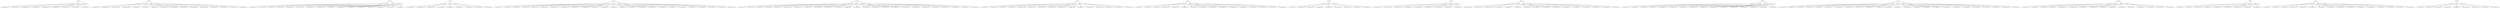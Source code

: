 strict digraph  {
"(0, 2)";
"down__(0, 2)";
"(1, 2)__down__(0, 2)";
"(0, 3)__down__(0, 2)";
"(0, 2)__down__(0, 2)";
"right__(0, 2)";
"(1, 2)__right__(0, 2)";
"(0, 3)__right__(0, 2)";
"(0, 2)__right__(0, 2)";
"stay__(0, 2)";
"(1, 2)__stay__(0, 2)";
"(0, 3)__stay__(0, 2)";
"(0, 2)__stay__(0, 2)";
"(0, 3)";
"down__(0, 3)";
"(1, 3)__down__(0, 3)";
"(0, 2)__down__(0, 3)";
"(0, 4)__down__(0, 3)";
"(0, 3)__down__(0, 3)";
"left__(0, 3)";
"(1, 3)__left__(0, 3)";
"(0, 2)__left__(0, 3)";
"(0, 4)__left__(0, 3)";
"(0, 3)__left__(0, 3)";
"right__(0, 3)";
"(1, 3)__right__(0, 3)";
"(0, 2)__right__(0, 3)";
"(0, 4)__right__(0, 3)";
"(0, 3)__right__(0, 3)";
"stay__(0, 3)";
"(1, 3)__stay__(0, 3)";
"(0, 2)__stay__(0, 3)";
"(0, 4)__stay__(0, 3)";
"(0, 3)__stay__(0, 3)";
"(1, 2)";
"up__(1, 2)";
"(0, 2)__up__(1, 2)";
"(2, 2)__up__(1, 2)";
"(1, 3)__up__(1, 2)";
"(1, 2)__up__(1, 2)";
"down__(1, 2)";
"(0, 2)__down__(1, 2)";
"(2, 2)__down__(1, 2)";
"(1, 3)__down__(1, 2)";
"(1, 2)__down__(1, 2)";
"right__(1, 2)";
"(0, 2)__right__(1, 2)";
"(2, 2)__right__(1, 2)";
"(1, 3)__right__(1, 2)";
"(1, 2)__right__(1, 2)";
"stay__(1, 2)";
"(0, 2)__stay__(1, 2)";
"(2, 2)__stay__(1, 2)";
"(1, 3)__stay__(1, 2)";
"(1, 2)__stay__(1, 2)";
"(0, 4)";
"down__(0, 4)";
"(1, 4)__down__(0, 4)";
"(0, 3)__down__(0, 4)";
"(0, 4)__down__(0, 4)";
"left__(0, 4)";
"(1, 4)__left__(0, 4)";
"(0, 3)__left__(0, 4)";
"(0, 4)__left__(0, 4)";
"stay__(0, 4)";
"(1, 4)__stay__(0, 4)";
"(0, 3)__stay__(0, 4)";
"(0, 4)__stay__(0, 4)";
"(1, 3)";
"up__(1, 3)";
"(0, 3)__up__(1, 3)";
"(2, 3)__up__(1, 3)";
"(1, 2)__up__(1, 3)";
"(1, 4)__up__(1, 3)";
"(1, 3)__up__(1, 3)";
"down__(1, 3)";
"(0, 3)__down__(1, 3)";
"(2, 3)__down__(1, 3)";
"(1, 2)__down__(1, 3)";
"(1, 4)__down__(1, 3)";
"(1, 3)__down__(1, 3)";
"left__(1, 3)";
"(0, 3)__left__(1, 3)";
"(2, 3)__left__(1, 3)";
"(1, 2)__left__(1, 3)";
"(1, 4)__left__(1, 3)";
"(1, 3)__left__(1, 3)";
"right__(1, 3)";
"(0, 3)__right__(1, 3)";
"(2, 3)__right__(1, 3)";
"(1, 2)__right__(1, 3)";
"(1, 4)__right__(1, 3)";
"(1, 3)__right__(1, 3)";
"stay__(1, 3)";
"(0, 3)__stay__(1, 3)";
"(2, 3)__stay__(1, 3)";
"(1, 2)__stay__(1, 3)";
"(1, 4)__stay__(1, 3)";
"(1, 3)__stay__(1, 3)";
"(2, 2)";
"up__(2, 2)";
"(1, 2)__up__(2, 2)";
"(3, 2)__up__(2, 2)";
"(2, 1)__up__(2, 2)";
"(2, 3)__up__(2, 2)";
"(2, 2)__up__(2, 2)";
"down__(2, 2)";
"(1, 2)__down__(2, 2)";
"(3, 2)__down__(2, 2)";
"(2, 1)__down__(2, 2)";
"(2, 3)__down__(2, 2)";
"(2, 2)__down__(2, 2)";
"left__(2, 2)";
"(1, 2)__left__(2, 2)";
"(3, 2)__left__(2, 2)";
"(2, 1)__left__(2, 2)";
"(2, 3)__left__(2, 2)";
"(2, 2)__left__(2, 2)";
"right__(2, 2)";
"(1, 2)__right__(2, 2)";
"(3, 2)__right__(2, 2)";
"(2, 1)__right__(2, 2)";
"(2, 3)__right__(2, 2)";
"(2, 2)__right__(2, 2)";
"stay__(2, 2)";
"(1, 2)__stay__(2, 2)";
"(3, 2)__stay__(2, 2)";
"(2, 1)__stay__(2, 2)";
"(2, 3)__stay__(2, 2)";
"(2, 2)__stay__(2, 2)";
"(1, 4)";
"up__(1, 4)";
"(0, 4)__up__(1, 4)";
"(2, 4)__up__(1, 4)";
"(1, 3)__up__(1, 4)";
"(1, 4)__up__(1, 4)";
"down__(1, 4)";
"(0, 4)__down__(1, 4)";
"(2, 4)__down__(1, 4)";
"(1, 3)__down__(1, 4)";
"(1, 4)__down__(1, 4)";
"left__(1, 4)";
"(0, 4)__left__(1, 4)";
"(2, 4)__left__(1, 4)";
"(1, 3)__left__(1, 4)";
"(1, 4)__left__(1, 4)";
"stay__(1, 4)";
"(0, 4)__stay__(1, 4)";
"(2, 4)__stay__(1, 4)";
"(1, 3)__stay__(1, 4)";
"(1, 4)__stay__(1, 4)";
"(2, 3)";
"up__(2, 3)";
"(1, 3)__up__(2, 3)";
"(2, 2)__up__(2, 3)";
"(2, 4)__up__(2, 3)";
"(2, 3)__up__(2, 3)";
"left__(2, 3)";
"(1, 3)__left__(2, 3)";
"(2, 2)__left__(2, 3)";
"(2, 4)__left__(2, 3)";
"(2, 3)__left__(2, 3)";
"right__(2, 3)";
"(1, 3)__right__(2, 3)";
"(2, 2)__right__(2, 3)";
"(2, 4)__right__(2, 3)";
"(2, 3)__right__(2, 3)";
"stay__(2, 3)";
"(1, 3)__stay__(2, 3)";
"(2, 2)__stay__(2, 3)";
"(2, 4)__stay__(2, 3)";
"(2, 3)__stay__(2, 3)";
"(2, 4)";
"up__(2, 4)";
"(1, 4)__up__(2, 4)";
"(2, 3)__up__(2, 4)";
"(2, 4)__up__(2, 4)";
"left__(2, 4)";
"(1, 4)__left__(2, 4)";
"(2, 3)__left__(2, 4)";
"(2, 4)__left__(2, 4)";
"stay__(2, 4)";
"(1, 4)__stay__(2, 4)";
"(2, 3)__stay__(2, 4)";
"(2, 4)__stay__(2, 4)";
"(2, 0)";
"down__(2, 0)";
"(3, 0)__down__(2, 0)";
"(2, 1)__down__(2, 0)";
"(2, 0)__down__(2, 0)";
"right__(2, 0)";
"(3, 0)__right__(2, 0)";
"(2, 1)__right__(2, 0)";
"(2, 0)__right__(2, 0)";
"stay__(2, 0)";
"(3, 0)__stay__(2, 0)";
"(2, 1)__stay__(2, 0)";
"(2, 0)__stay__(2, 0)";
"(2, 1)";
"down__(2, 1)";
"(3, 1)__down__(2, 1)";
"(2, 0)__down__(2, 1)";
"(2, 2)__down__(2, 1)";
"(2, 1)__down__(2, 1)";
"left__(2, 1)";
"(3, 1)__left__(2, 1)";
"(2, 0)__left__(2, 1)";
"(2, 2)__left__(2, 1)";
"(2, 1)__left__(2, 1)";
"right__(2, 1)";
"(3, 1)__right__(2, 1)";
"(2, 0)__right__(2, 1)";
"(2, 2)__right__(2, 1)";
"(2, 1)__right__(2, 1)";
"stay__(2, 1)";
"(3, 1)__stay__(2, 1)";
"(2, 0)__stay__(2, 1)";
"(2, 2)__stay__(2, 1)";
"(2, 1)__stay__(2, 1)";
"(3, 0)";
"up__(3, 0)";
"(2, 0)__up__(3, 0)";
"(4, 0)__up__(3, 0)";
"(3, 1)__up__(3, 0)";
"(3, 0)__up__(3, 0)";
"down__(3, 0)";
"(2, 0)__down__(3, 0)";
"(4, 0)__down__(3, 0)";
"(3, 1)__down__(3, 0)";
"(3, 0)__down__(3, 0)";
"right__(3, 0)";
"(2, 0)__right__(3, 0)";
"(4, 0)__right__(3, 0)";
"(3, 1)__right__(3, 0)";
"(3, 0)__right__(3, 0)";
"stay__(3, 0)";
"(2, 0)__stay__(3, 0)";
"(4, 0)__stay__(3, 0)";
"(3, 1)__stay__(3, 0)";
"(3, 0)__stay__(3, 0)";
"(3, 1)";
"up__(3, 1)";
"(2, 1)__up__(3, 1)";
"(4, 1)__up__(3, 1)";
"(3, 0)__up__(3, 1)";
"(3, 2)__up__(3, 1)";
"(3, 1)__up__(3, 1)";
"down__(3, 1)";
"(2, 1)__down__(3, 1)";
"(4, 1)__down__(3, 1)";
"(3, 0)__down__(3, 1)";
"(3, 2)__down__(3, 1)";
"(3, 1)__down__(3, 1)";
"left__(3, 1)";
"(2, 1)__left__(3, 1)";
"(4, 1)__left__(3, 1)";
"(3, 0)__left__(3, 1)";
"(3, 2)__left__(3, 1)";
"(3, 1)__left__(3, 1)";
"right__(3, 1)";
"(2, 1)__right__(3, 1)";
"(4, 1)__right__(3, 1)";
"(3, 0)__right__(3, 1)";
"(3, 2)__right__(3, 1)";
"(3, 1)__right__(3, 1)";
"stay__(3, 1)";
"(2, 1)__stay__(3, 1)";
"(4, 1)__stay__(3, 1)";
"(3, 0)__stay__(3, 1)";
"(3, 2)__stay__(3, 1)";
"(3, 1)__stay__(3, 1)";
"(3, 2)";
"up__(3, 2)";
"(2, 2)__up__(3, 2)";
"(4, 2)__up__(3, 2)";
"(3, 1)__up__(3, 2)";
"(3, 2)__up__(3, 2)";
"down__(3, 2)";
"(2, 2)__down__(3, 2)";
"(4, 2)__down__(3, 2)";
"(3, 1)__down__(3, 2)";
"(3, 2)__down__(3, 2)";
"left__(3, 2)";
"(2, 2)__left__(3, 2)";
"(4, 2)__left__(3, 2)";
"(3, 1)__left__(3, 2)";
"(3, 2)__left__(3, 2)";
"stay__(3, 2)";
"(2, 2)__stay__(3, 2)";
"(4, 2)__stay__(3, 2)";
"(3, 1)__stay__(3, 2)";
"(3, 2)__stay__(3, 2)";
"(4, 0)";
"up__(4, 0)";
"(3, 0)__up__(4, 0)";
"(4, 1)__up__(4, 0)";
"(4, 0)__up__(4, 0)";
"right__(4, 0)";
"(3, 0)__right__(4, 0)";
"(4, 1)__right__(4, 0)";
"(4, 0)__right__(4, 0)";
"stay__(4, 0)";
"(3, 0)__stay__(4, 0)";
"(4, 1)__stay__(4, 0)";
"(4, 0)__stay__(4, 0)";
"(4, 1)";
"up__(4, 1)";
"(3, 1)__up__(4, 1)";
"(4, 0)__up__(4, 1)";
"(4, 2)__up__(4, 1)";
"(4, 1)__up__(4, 1)";
"left__(4, 1)";
"(3, 1)__left__(4, 1)";
"(4, 0)__left__(4, 1)";
"(4, 2)__left__(4, 1)";
"(4, 1)__left__(4, 1)";
"right__(4, 1)";
"(3, 1)__right__(4, 1)";
"(4, 0)__right__(4, 1)";
"(4, 2)__right__(4, 1)";
"(4, 1)__right__(4, 1)";
"stay__(4, 1)";
"(3, 1)__stay__(4, 1)";
"(4, 0)__stay__(4, 1)";
"(4, 2)__stay__(4, 1)";
"(4, 1)__stay__(4, 1)";
"(4, 2)";
"up__(4, 2)";
"(3, 2)__up__(4, 2)";
"(4, 1)__up__(4, 2)";
"(4, 2)__up__(4, 2)";
"left__(4, 2)";
"(3, 2)__left__(4, 2)";
"(4, 1)__left__(4, 2)";
"(4, 2)__left__(4, 2)";
"stay__(4, 2)";
"(3, 2)__stay__(4, 2)";
"(4, 1)__stay__(4, 2)";
"(4, 2)__stay__(4, 2)";
"(0, 2)" -> "down__(0, 2)";
"(0, 2)" -> "right__(0, 2)";
"(0, 2)" -> "stay__(0, 2)";
"down__(0, 2)" -> "(1, 2)__down__(0, 2)"  [weight="0.8"];
"down__(0, 2)" -> "(0, 3)__down__(0, 2)"  [weight="0.0"];
"down__(0, 2)" -> "(0, 2)__down__(0, 2)"  [weight="0.2"];
"right__(0, 2)" -> "(1, 2)__right__(0, 2)"  [weight="0.0"];
"right__(0, 2)" -> "(0, 3)__right__(0, 2)"  [weight="0.8"];
"right__(0, 2)" -> "(0, 2)__right__(0, 2)"  [weight="0.2"];
"stay__(0, 2)" -> "(1, 2)__stay__(0, 2)"  [weight="0.0"];
"stay__(0, 2)" -> "(0, 3)__stay__(0, 2)"  [weight="0.0"];
"stay__(0, 2)" -> "(0, 2)__stay__(0, 2)"  [weight="1.0"];
"(0, 3)" -> "down__(0, 3)";
"(0, 3)" -> "left__(0, 3)";
"(0, 3)" -> "right__(0, 3)";
"(0, 3)" -> "stay__(0, 3)";
"down__(0, 3)" -> "(1, 3)__down__(0, 3)"  [weight="0.8"];
"down__(0, 3)" -> "(0, 2)__down__(0, 3)"  [weight="0.2"];
"down__(0, 3)" -> "(0, 4)__down__(0, 3)"  [weight="0.0"];
"down__(0, 3)" -> "(0, 3)__down__(0, 3)"  [weight="0.0"];
"left__(0, 3)" -> "(1, 3)__left__(0, 3)"  [weight="0.0"];
"left__(0, 3)" -> "(0, 2)__left__(0, 3)"  [weight="1.0"];
"left__(0, 3)" -> "(0, 4)__left__(0, 3)"  [weight="0.0"];
"left__(0, 3)" -> "(0, 3)__left__(0, 3)"  [weight="0.0"];
"right__(0, 3)" -> "(1, 3)__right__(0, 3)"  [weight="0.0"];
"right__(0, 3)" -> "(0, 2)__right__(0, 3)"  [weight="0.2"];
"right__(0, 3)" -> "(0, 4)__right__(0, 3)"  [weight="0.8"];
"right__(0, 3)" -> "(0, 3)__right__(0, 3)"  [weight="0.0"];
"stay__(0, 3)" -> "(1, 3)__stay__(0, 3)"  [weight="0.0"];
"stay__(0, 3)" -> "(0, 2)__stay__(0, 3)"  [weight="0.2"];
"stay__(0, 3)" -> "(0, 4)__stay__(0, 3)"  [weight="0.0"];
"stay__(0, 3)" -> "(0, 3)__stay__(0, 3)"  [weight="0.8"];
"(1, 2)" -> "up__(1, 2)";
"(1, 2)" -> "down__(1, 2)";
"(1, 2)" -> "right__(1, 2)";
"(1, 2)" -> "stay__(1, 2)";
"up__(1, 2)" -> "(0, 2)__up__(1, 2)"  [weight="0.8"];
"up__(1, 2)" -> "(2, 2)__up__(1, 2)"  [weight="0.0"];
"up__(1, 2)" -> "(1, 3)__up__(1, 2)"  [weight="0.0"];
"up__(1, 2)" -> "(1, 2)__up__(1, 2)"  [weight="0.2"];
"down__(1, 2)" -> "(0, 2)__down__(1, 2)"  [weight="0.0"];
"down__(1, 2)" -> "(2, 2)__down__(1, 2)"  [weight="0.8"];
"down__(1, 2)" -> "(1, 3)__down__(1, 2)"  [weight="0.0"];
"down__(1, 2)" -> "(1, 2)__down__(1, 2)"  [weight="0.2"];
"right__(1, 2)" -> "(0, 2)__right__(1, 2)"  [weight="0.0"];
"right__(1, 2)" -> "(2, 2)__right__(1, 2)"  [weight="0.0"];
"right__(1, 2)" -> "(1, 3)__right__(1, 2)"  [weight="0.8"];
"right__(1, 2)" -> "(1, 2)__right__(1, 2)"  [weight="0.2"];
"stay__(1, 2)" -> "(0, 2)__stay__(1, 2)"  [weight="0.0"];
"stay__(1, 2)" -> "(2, 2)__stay__(1, 2)"  [weight="0.0"];
"stay__(1, 2)" -> "(1, 3)__stay__(1, 2)"  [weight="0.0"];
"stay__(1, 2)" -> "(1, 2)__stay__(1, 2)"  [weight="1.0"];
"(0, 4)" -> "down__(0, 4)";
"(0, 4)" -> "left__(0, 4)";
"(0, 4)" -> "stay__(0, 4)";
"down__(0, 4)" -> "(1, 4)__down__(0, 4)"  [weight="0.8"];
"down__(0, 4)" -> "(0, 3)__down__(0, 4)"  [weight="0.2"];
"down__(0, 4)" -> "(0, 4)__down__(0, 4)"  [weight="0.0"];
"left__(0, 4)" -> "(1, 4)__left__(0, 4)"  [weight="0.0"];
"left__(0, 4)" -> "(0, 3)__left__(0, 4)"  [weight="1.0"];
"left__(0, 4)" -> "(0, 4)__left__(0, 4)"  [weight="0.0"];
"stay__(0, 4)" -> "(1, 4)__stay__(0, 4)"  [weight="0.0"];
"stay__(0, 4)" -> "(0, 3)__stay__(0, 4)"  [weight="0.2"];
"stay__(0, 4)" -> "(0, 4)__stay__(0, 4)"  [weight="0.8"];
"(1, 3)" -> "up__(1, 3)";
"(1, 3)" -> "down__(1, 3)";
"(1, 3)" -> "left__(1, 3)";
"(1, 3)" -> "right__(1, 3)";
"(1, 3)" -> "stay__(1, 3)";
"up__(1, 3)" -> "(0, 3)__up__(1, 3)"  [weight="0.8"];
"up__(1, 3)" -> "(2, 3)__up__(1, 3)"  [weight="0.0"];
"up__(1, 3)" -> "(1, 2)__up__(1, 3)"  [weight="0.2"];
"up__(1, 3)" -> "(1, 4)__up__(1, 3)"  [weight="0.0"];
"up__(1, 3)" -> "(1, 3)__up__(1, 3)"  [weight="0.0"];
"down__(1, 3)" -> "(0, 3)__down__(1, 3)"  [weight="0.0"];
"down__(1, 3)" -> "(2, 3)__down__(1, 3)"  [weight="0.8"];
"down__(1, 3)" -> "(1, 2)__down__(1, 3)"  [weight="0.2"];
"down__(1, 3)" -> "(1, 4)__down__(1, 3)"  [weight="0.0"];
"down__(1, 3)" -> "(1, 3)__down__(1, 3)"  [weight="0.0"];
"left__(1, 3)" -> "(0, 3)__left__(1, 3)"  [weight="0.0"];
"left__(1, 3)" -> "(2, 3)__left__(1, 3)"  [weight="0.0"];
"left__(1, 3)" -> "(1, 2)__left__(1, 3)"  [weight="1.0"];
"left__(1, 3)" -> "(1, 4)__left__(1, 3)"  [weight="0.0"];
"left__(1, 3)" -> "(1, 3)__left__(1, 3)"  [weight="0.0"];
"right__(1, 3)" -> "(0, 3)__right__(1, 3)"  [weight="0.0"];
"right__(1, 3)" -> "(2, 3)__right__(1, 3)"  [weight="0.0"];
"right__(1, 3)" -> "(1, 2)__right__(1, 3)"  [weight="0.2"];
"right__(1, 3)" -> "(1, 4)__right__(1, 3)"  [weight="0.8"];
"right__(1, 3)" -> "(1, 3)__right__(1, 3)"  [weight="0.0"];
"stay__(1, 3)" -> "(0, 3)__stay__(1, 3)"  [weight="0.0"];
"stay__(1, 3)" -> "(2, 3)__stay__(1, 3)"  [weight="0.0"];
"stay__(1, 3)" -> "(1, 2)__stay__(1, 3)"  [weight="0.2"];
"stay__(1, 3)" -> "(1, 4)__stay__(1, 3)"  [weight="0.0"];
"stay__(1, 3)" -> "(1, 3)__stay__(1, 3)"  [weight="0.8"];
"(2, 2)" -> "up__(2, 2)";
"(2, 2)" -> "down__(2, 2)";
"(2, 2)" -> "left__(2, 2)";
"(2, 2)" -> "right__(2, 2)";
"(2, 2)" -> "stay__(2, 2)";
"up__(2, 2)" -> "(1, 2)__up__(2, 2)"  [weight="0.8"];
"up__(2, 2)" -> "(3, 2)__up__(2, 2)"  [weight="0.0"];
"up__(2, 2)" -> "(2, 1)__up__(2, 2)"  [weight="0.2"];
"up__(2, 2)" -> "(2, 3)__up__(2, 2)"  [weight="0.0"];
"up__(2, 2)" -> "(2, 2)__up__(2, 2)"  [weight="0.0"];
"down__(2, 2)" -> "(1, 2)__down__(2, 2)"  [weight="0.0"];
"down__(2, 2)" -> "(3, 2)__down__(2, 2)"  [weight="0.8"];
"down__(2, 2)" -> "(2, 1)__down__(2, 2)"  [weight="0.2"];
"down__(2, 2)" -> "(2, 3)__down__(2, 2)"  [weight="0.0"];
"down__(2, 2)" -> "(2, 2)__down__(2, 2)"  [weight="0.0"];
"left__(2, 2)" -> "(1, 2)__left__(2, 2)"  [weight="0.0"];
"left__(2, 2)" -> "(3, 2)__left__(2, 2)"  [weight="0.0"];
"left__(2, 2)" -> "(2, 1)__left__(2, 2)"  [weight="1.0"];
"left__(2, 2)" -> "(2, 3)__left__(2, 2)"  [weight="0.0"];
"left__(2, 2)" -> "(2, 2)__left__(2, 2)"  [weight="0.0"];
"right__(2, 2)" -> "(1, 2)__right__(2, 2)"  [weight="0.0"];
"right__(2, 2)" -> "(3, 2)__right__(2, 2)"  [weight="0.0"];
"right__(2, 2)" -> "(2, 1)__right__(2, 2)"  [weight="0.2"];
"right__(2, 2)" -> "(2, 3)__right__(2, 2)"  [weight="0.8"];
"right__(2, 2)" -> "(2, 2)__right__(2, 2)"  [weight="0.0"];
"stay__(2, 2)" -> "(1, 2)__stay__(2, 2)"  [weight="0.0"];
"stay__(2, 2)" -> "(3, 2)__stay__(2, 2)"  [weight="0.0"];
"stay__(2, 2)" -> "(2, 1)__stay__(2, 2)"  [weight="0.2"];
"stay__(2, 2)" -> "(2, 3)__stay__(2, 2)"  [weight="0.0"];
"stay__(2, 2)" -> "(2, 2)__stay__(2, 2)"  [weight="0.8"];
"(1, 4)" -> "up__(1, 4)";
"(1, 4)" -> "down__(1, 4)";
"(1, 4)" -> "left__(1, 4)";
"(1, 4)" -> "stay__(1, 4)";
"up__(1, 4)" -> "(0, 4)__up__(1, 4)"  [weight="0.8"];
"up__(1, 4)" -> "(2, 4)__up__(1, 4)"  [weight="0.0"];
"up__(1, 4)" -> "(1, 3)__up__(1, 4)"  [weight="0.2"];
"up__(1, 4)" -> "(1, 4)__up__(1, 4)"  [weight="0.0"];
"down__(1, 4)" -> "(0, 4)__down__(1, 4)"  [weight="0.0"];
"down__(1, 4)" -> "(2, 4)__down__(1, 4)"  [weight="0.8"];
"down__(1, 4)" -> "(1, 3)__down__(1, 4)"  [weight="0.2"];
"down__(1, 4)" -> "(1, 4)__down__(1, 4)"  [weight="0.0"];
"left__(1, 4)" -> "(0, 4)__left__(1, 4)"  [weight="0.0"];
"left__(1, 4)" -> "(2, 4)__left__(1, 4)"  [weight="0.0"];
"left__(1, 4)" -> "(1, 3)__left__(1, 4)"  [weight="1.0"];
"left__(1, 4)" -> "(1, 4)__left__(1, 4)"  [weight="0.0"];
"stay__(1, 4)" -> "(0, 4)__stay__(1, 4)"  [weight="0.0"];
"stay__(1, 4)" -> "(2, 4)__stay__(1, 4)"  [weight="0.0"];
"stay__(1, 4)" -> "(1, 3)__stay__(1, 4)"  [weight="0.2"];
"stay__(1, 4)" -> "(1, 4)__stay__(1, 4)"  [weight="0.8"];
"(2, 3)" -> "up__(2, 3)";
"(2, 3)" -> "left__(2, 3)";
"(2, 3)" -> "right__(2, 3)";
"(2, 3)" -> "stay__(2, 3)";
"up__(2, 3)" -> "(1, 3)__up__(2, 3)"  [weight="0.8"];
"up__(2, 3)" -> "(2, 2)__up__(2, 3)"  [weight="0.2"];
"up__(2, 3)" -> "(2, 4)__up__(2, 3)"  [weight="0.0"];
"up__(2, 3)" -> "(2, 3)__up__(2, 3)"  [weight="0.0"];
"left__(2, 3)" -> "(1, 3)__left__(2, 3)"  [weight="0.0"];
"left__(2, 3)" -> "(2, 2)__left__(2, 3)"  [weight="1.0"];
"left__(2, 3)" -> "(2, 4)__left__(2, 3)"  [weight="0.0"];
"left__(2, 3)" -> "(2, 3)__left__(2, 3)"  [weight="0.0"];
"right__(2, 3)" -> "(1, 3)__right__(2, 3)"  [weight="0.0"];
"right__(2, 3)" -> "(2, 2)__right__(2, 3)"  [weight="0.2"];
"right__(2, 3)" -> "(2, 4)__right__(2, 3)"  [weight="0.8"];
"right__(2, 3)" -> "(2, 3)__right__(2, 3)"  [weight="0.0"];
"stay__(2, 3)" -> "(1, 3)__stay__(2, 3)"  [weight="0.0"];
"stay__(2, 3)" -> "(2, 2)__stay__(2, 3)"  [weight="0.2"];
"stay__(2, 3)" -> "(2, 4)__stay__(2, 3)"  [weight="0.0"];
"stay__(2, 3)" -> "(2, 3)__stay__(2, 3)"  [weight="0.8"];
"(2, 4)" -> "up__(2, 4)";
"(2, 4)" -> "left__(2, 4)";
"(2, 4)" -> "stay__(2, 4)";
"up__(2, 4)" -> "(1, 4)__up__(2, 4)"  [weight="0.8"];
"up__(2, 4)" -> "(2, 3)__up__(2, 4)"  [weight="0.2"];
"up__(2, 4)" -> "(2, 4)__up__(2, 4)"  [weight="0.0"];
"left__(2, 4)" -> "(1, 4)__left__(2, 4)"  [weight="0.0"];
"left__(2, 4)" -> "(2, 3)__left__(2, 4)"  [weight="1.0"];
"left__(2, 4)" -> "(2, 4)__left__(2, 4)"  [weight="0.0"];
"stay__(2, 4)" -> "(1, 4)__stay__(2, 4)"  [weight="0.0"];
"stay__(2, 4)" -> "(2, 3)__stay__(2, 4)"  [weight="0.2"];
"stay__(2, 4)" -> "(2, 4)__stay__(2, 4)"  [weight="0.8"];
"(2, 0)" -> "down__(2, 0)";
"(2, 0)" -> "right__(2, 0)";
"(2, 0)" -> "stay__(2, 0)";
"down__(2, 0)" -> "(3, 0)__down__(2, 0)"  [weight="0.8"];
"down__(2, 0)" -> "(2, 1)__down__(2, 0)"  [weight="0.0"];
"down__(2, 0)" -> "(2, 0)__down__(2, 0)"  [weight="0.2"];
"right__(2, 0)" -> "(3, 0)__right__(2, 0)"  [weight="0.0"];
"right__(2, 0)" -> "(2, 1)__right__(2, 0)"  [weight="0.8"];
"right__(2, 0)" -> "(2, 0)__right__(2, 0)"  [weight="0.2"];
"stay__(2, 0)" -> "(3, 0)__stay__(2, 0)"  [weight="0.0"];
"stay__(2, 0)" -> "(2, 1)__stay__(2, 0)"  [weight="0.0"];
"stay__(2, 0)" -> "(2, 0)__stay__(2, 0)"  [weight="1.0"];
"(2, 1)" -> "down__(2, 1)";
"(2, 1)" -> "left__(2, 1)";
"(2, 1)" -> "right__(2, 1)";
"(2, 1)" -> "stay__(2, 1)";
"down__(2, 1)" -> "(3, 1)__down__(2, 1)"  [weight="0.8"];
"down__(2, 1)" -> "(2, 0)__down__(2, 1)"  [weight="0.2"];
"down__(2, 1)" -> "(2, 2)__down__(2, 1)"  [weight="0.0"];
"down__(2, 1)" -> "(2, 1)__down__(2, 1)"  [weight="0.0"];
"left__(2, 1)" -> "(3, 1)__left__(2, 1)"  [weight="0.0"];
"left__(2, 1)" -> "(2, 0)__left__(2, 1)"  [weight="1.0"];
"left__(2, 1)" -> "(2, 2)__left__(2, 1)"  [weight="0.0"];
"left__(2, 1)" -> "(2, 1)__left__(2, 1)"  [weight="0.0"];
"right__(2, 1)" -> "(3, 1)__right__(2, 1)"  [weight="0.0"];
"right__(2, 1)" -> "(2, 0)__right__(2, 1)"  [weight="0.2"];
"right__(2, 1)" -> "(2, 2)__right__(2, 1)"  [weight="0.8"];
"right__(2, 1)" -> "(2, 1)__right__(2, 1)"  [weight="0.0"];
"stay__(2, 1)" -> "(3, 1)__stay__(2, 1)"  [weight="0.0"];
"stay__(2, 1)" -> "(2, 0)__stay__(2, 1)"  [weight="0.2"];
"stay__(2, 1)" -> "(2, 2)__stay__(2, 1)"  [weight="0.0"];
"stay__(2, 1)" -> "(2, 1)__stay__(2, 1)"  [weight="0.8"];
"(3, 0)" -> "up__(3, 0)";
"(3, 0)" -> "down__(3, 0)";
"(3, 0)" -> "right__(3, 0)";
"(3, 0)" -> "stay__(3, 0)";
"up__(3, 0)" -> "(2, 0)__up__(3, 0)"  [weight="0.8"];
"up__(3, 0)" -> "(4, 0)__up__(3, 0)"  [weight="0.0"];
"up__(3, 0)" -> "(3, 1)__up__(3, 0)"  [weight="0.0"];
"up__(3, 0)" -> "(3, 0)__up__(3, 0)"  [weight="0.2"];
"down__(3, 0)" -> "(2, 0)__down__(3, 0)"  [weight="0.0"];
"down__(3, 0)" -> "(4, 0)__down__(3, 0)"  [weight="0.8"];
"down__(3, 0)" -> "(3, 1)__down__(3, 0)"  [weight="0.0"];
"down__(3, 0)" -> "(3, 0)__down__(3, 0)"  [weight="0.2"];
"right__(3, 0)" -> "(2, 0)__right__(3, 0)"  [weight="0.0"];
"right__(3, 0)" -> "(4, 0)__right__(3, 0)"  [weight="0.0"];
"right__(3, 0)" -> "(3, 1)__right__(3, 0)"  [weight="0.8"];
"right__(3, 0)" -> "(3, 0)__right__(3, 0)"  [weight="0.2"];
"stay__(3, 0)" -> "(2, 0)__stay__(3, 0)"  [weight="0.0"];
"stay__(3, 0)" -> "(4, 0)__stay__(3, 0)"  [weight="0.0"];
"stay__(3, 0)" -> "(3, 1)__stay__(3, 0)"  [weight="0.0"];
"stay__(3, 0)" -> "(3, 0)__stay__(3, 0)"  [weight="1.0"];
"(3, 1)" -> "up__(3, 1)";
"(3, 1)" -> "down__(3, 1)";
"(3, 1)" -> "left__(3, 1)";
"(3, 1)" -> "right__(3, 1)";
"(3, 1)" -> "stay__(3, 1)";
"up__(3, 1)" -> "(2, 1)__up__(3, 1)"  [weight="0.8"];
"up__(3, 1)" -> "(4, 1)__up__(3, 1)"  [weight="0.0"];
"up__(3, 1)" -> "(3, 0)__up__(3, 1)"  [weight="0.2"];
"up__(3, 1)" -> "(3, 2)__up__(3, 1)"  [weight="0.0"];
"up__(3, 1)" -> "(3, 1)__up__(3, 1)"  [weight="0.0"];
"down__(3, 1)" -> "(2, 1)__down__(3, 1)"  [weight="0.0"];
"down__(3, 1)" -> "(4, 1)__down__(3, 1)"  [weight="0.8"];
"down__(3, 1)" -> "(3, 0)__down__(3, 1)"  [weight="0.2"];
"down__(3, 1)" -> "(3, 2)__down__(3, 1)"  [weight="0.0"];
"down__(3, 1)" -> "(3, 1)__down__(3, 1)"  [weight="0.0"];
"left__(3, 1)" -> "(2, 1)__left__(3, 1)"  [weight="0.0"];
"left__(3, 1)" -> "(4, 1)__left__(3, 1)"  [weight="0.0"];
"left__(3, 1)" -> "(3, 0)__left__(3, 1)"  [weight="1.0"];
"left__(3, 1)" -> "(3, 2)__left__(3, 1)"  [weight="0.0"];
"left__(3, 1)" -> "(3, 1)__left__(3, 1)"  [weight="0.0"];
"right__(3, 1)" -> "(2, 1)__right__(3, 1)"  [weight="0.0"];
"right__(3, 1)" -> "(4, 1)__right__(3, 1)"  [weight="0.0"];
"right__(3, 1)" -> "(3, 0)__right__(3, 1)"  [weight="0.2"];
"right__(3, 1)" -> "(3, 2)__right__(3, 1)"  [weight="0.8"];
"right__(3, 1)" -> "(3, 1)__right__(3, 1)"  [weight="0.0"];
"stay__(3, 1)" -> "(2, 1)__stay__(3, 1)"  [weight="0.0"];
"stay__(3, 1)" -> "(4, 1)__stay__(3, 1)"  [weight="0.0"];
"stay__(3, 1)" -> "(3, 0)__stay__(3, 1)"  [weight="0.2"];
"stay__(3, 1)" -> "(3, 2)__stay__(3, 1)"  [weight="0.0"];
"stay__(3, 1)" -> "(3, 1)__stay__(3, 1)"  [weight="0.8"];
"(3, 2)" -> "up__(3, 2)";
"(3, 2)" -> "down__(3, 2)";
"(3, 2)" -> "left__(3, 2)";
"(3, 2)" -> "stay__(3, 2)";
"up__(3, 2)" -> "(2, 2)__up__(3, 2)"  [weight="0.8"];
"up__(3, 2)" -> "(4, 2)__up__(3, 2)"  [weight="0.0"];
"up__(3, 2)" -> "(3, 1)__up__(3, 2)"  [weight="0.2"];
"up__(3, 2)" -> "(3, 2)__up__(3, 2)"  [weight="0.0"];
"down__(3, 2)" -> "(2, 2)__down__(3, 2)"  [weight="0.0"];
"down__(3, 2)" -> "(4, 2)__down__(3, 2)"  [weight="0.8"];
"down__(3, 2)" -> "(3, 1)__down__(3, 2)"  [weight="0.2"];
"down__(3, 2)" -> "(3, 2)__down__(3, 2)"  [weight="0.0"];
"left__(3, 2)" -> "(2, 2)__left__(3, 2)"  [weight="0.0"];
"left__(3, 2)" -> "(4, 2)__left__(3, 2)"  [weight="0.0"];
"left__(3, 2)" -> "(3, 1)__left__(3, 2)"  [weight="1.0"];
"left__(3, 2)" -> "(3, 2)__left__(3, 2)"  [weight="0.0"];
"stay__(3, 2)" -> "(2, 2)__stay__(3, 2)"  [weight="0.0"];
"stay__(3, 2)" -> "(4, 2)__stay__(3, 2)"  [weight="0.0"];
"stay__(3, 2)" -> "(3, 1)__stay__(3, 2)"  [weight="0.2"];
"stay__(3, 2)" -> "(3, 2)__stay__(3, 2)"  [weight="0.8"];
"(4, 0)" -> "up__(4, 0)";
"(4, 0)" -> "right__(4, 0)";
"(4, 0)" -> "stay__(4, 0)";
"up__(4, 0)" -> "(3, 0)__up__(4, 0)"  [weight="0.8"];
"up__(4, 0)" -> "(4, 1)__up__(4, 0)"  [weight="0.0"];
"up__(4, 0)" -> "(4, 0)__up__(4, 0)"  [weight="0.2"];
"right__(4, 0)" -> "(3, 0)__right__(4, 0)"  [weight="0.0"];
"right__(4, 0)" -> "(4, 1)__right__(4, 0)"  [weight="0.8"];
"right__(4, 0)" -> "(4, 0)__right__(4, 0)"  [weight="0.2"];
"stay__(4, 0)" -> "(3, 0)__stay__(4, 0)"  [weight="0.0"];
"stay__(4, 0)" -> "(4, 1)__stay__(4, 0)"  [weight="0.0"];
"stay__(4, 0)" -> "(4, 0)__stay__(4, 0)"  [weight="1.0"];
"(4, 1)" -> "up__(4, 1)";
"(4, 1)" -> "left__(4, 1)";
"(4, 1)" -> "right__(4, 1)";
"(4, 1)" -> "stay__(4, 1)";
"up__(4, 1)" -> "(3, 1)__up__(4, 1)"  [weight="0.8"];
"up__(4, 1)" -> "(4, 0)__up__(4, 1)"  [weight="0.2"];
"up__(4, 1)" -> "(4, 2)__up__(4, 1)"  [weight="0.0"];
"up__(4, 1)" -> "(4, 1)__up__(4, 1)"  [weight="0.0"];
"left__(4, 1)" -> "(3, 1)__left__(4, 1)"  [weight="0.0"];
"left__(4, 1)" -> "(4, 0)__left__(4, 1)"  [weight="1.0"];
"left__(4, 1)" -> "(4, 2)__left__(4, 1)"  [weight="0.0"];
"left__(4, 1)" -> "(4, 1)__left__(4, 1)"  [weight="0.0"];
"right__(4, 1)" -> "(3, 1)__right__(4, 1)"  [weight="0.0"];
"right__(4, 1)" -> "(4, 0)__right__(4, 1)"  [weight="0.2"];
"right__(4, 1)" -> "(4, 2)__right__(4, 1)"  [weight="0.8"];
"right__(4, 1)" -> "(4, 1)__right__(4, 1)"  [weight="0.0"];
"stay__(4, 1)" -> "(3, 1)__stay__(4, 1)"  [weight="0.0"];
"stay__(4, 1)" -> "(4, 0)__stay__(4, 1)"  [weight="0.2"];
"stay__(4, 1)" -> "(4, 2)__stay__(4, 1)"  [weight="0.0"];
"stay__(4, 1)" -> "(4, 1)__stay__(4, 1)"  [weight="0.8"];
"(4, 2)" -> "up__(4, 2)";
"(4, 2)" -> "left__(4, 2)";
"(4, 2)" -> "stay__(4, 2)";
"up__(4, 2)" -> "(3, 2)__up__(4, 2)"  [weight="0.8"];
"up__(4, 2)" -> "(4, 1)__up__(4, 2)"  [weight="0.2"];
"up__(4, 2)" -> "(4, 2)__up__(4, 2)"  [weight="0.0"];
"left__(4, 2)" -> "(3, 2)__left__(4, 2)"  [weight="0.0"];
"left__(4, 2)" -> "(4, 1)__left__(4, 2)"  [weight="1.0"];
"left__(4, 2)" -> "(4, 2)__left__(4, 2)"  [weight="0.0"];
"stay__(4, 2)" -> "(3, 2)__stay__(4, 2)"  [weight="0.0"];
"stay__(4, 2)" -> "(4, 1)__stay__(4, 2)"  [weight="0.2"];
"stay__(4, 2)" -> "(4, 2)__stay__(4, 2)"  [weight="0.8"];
}
